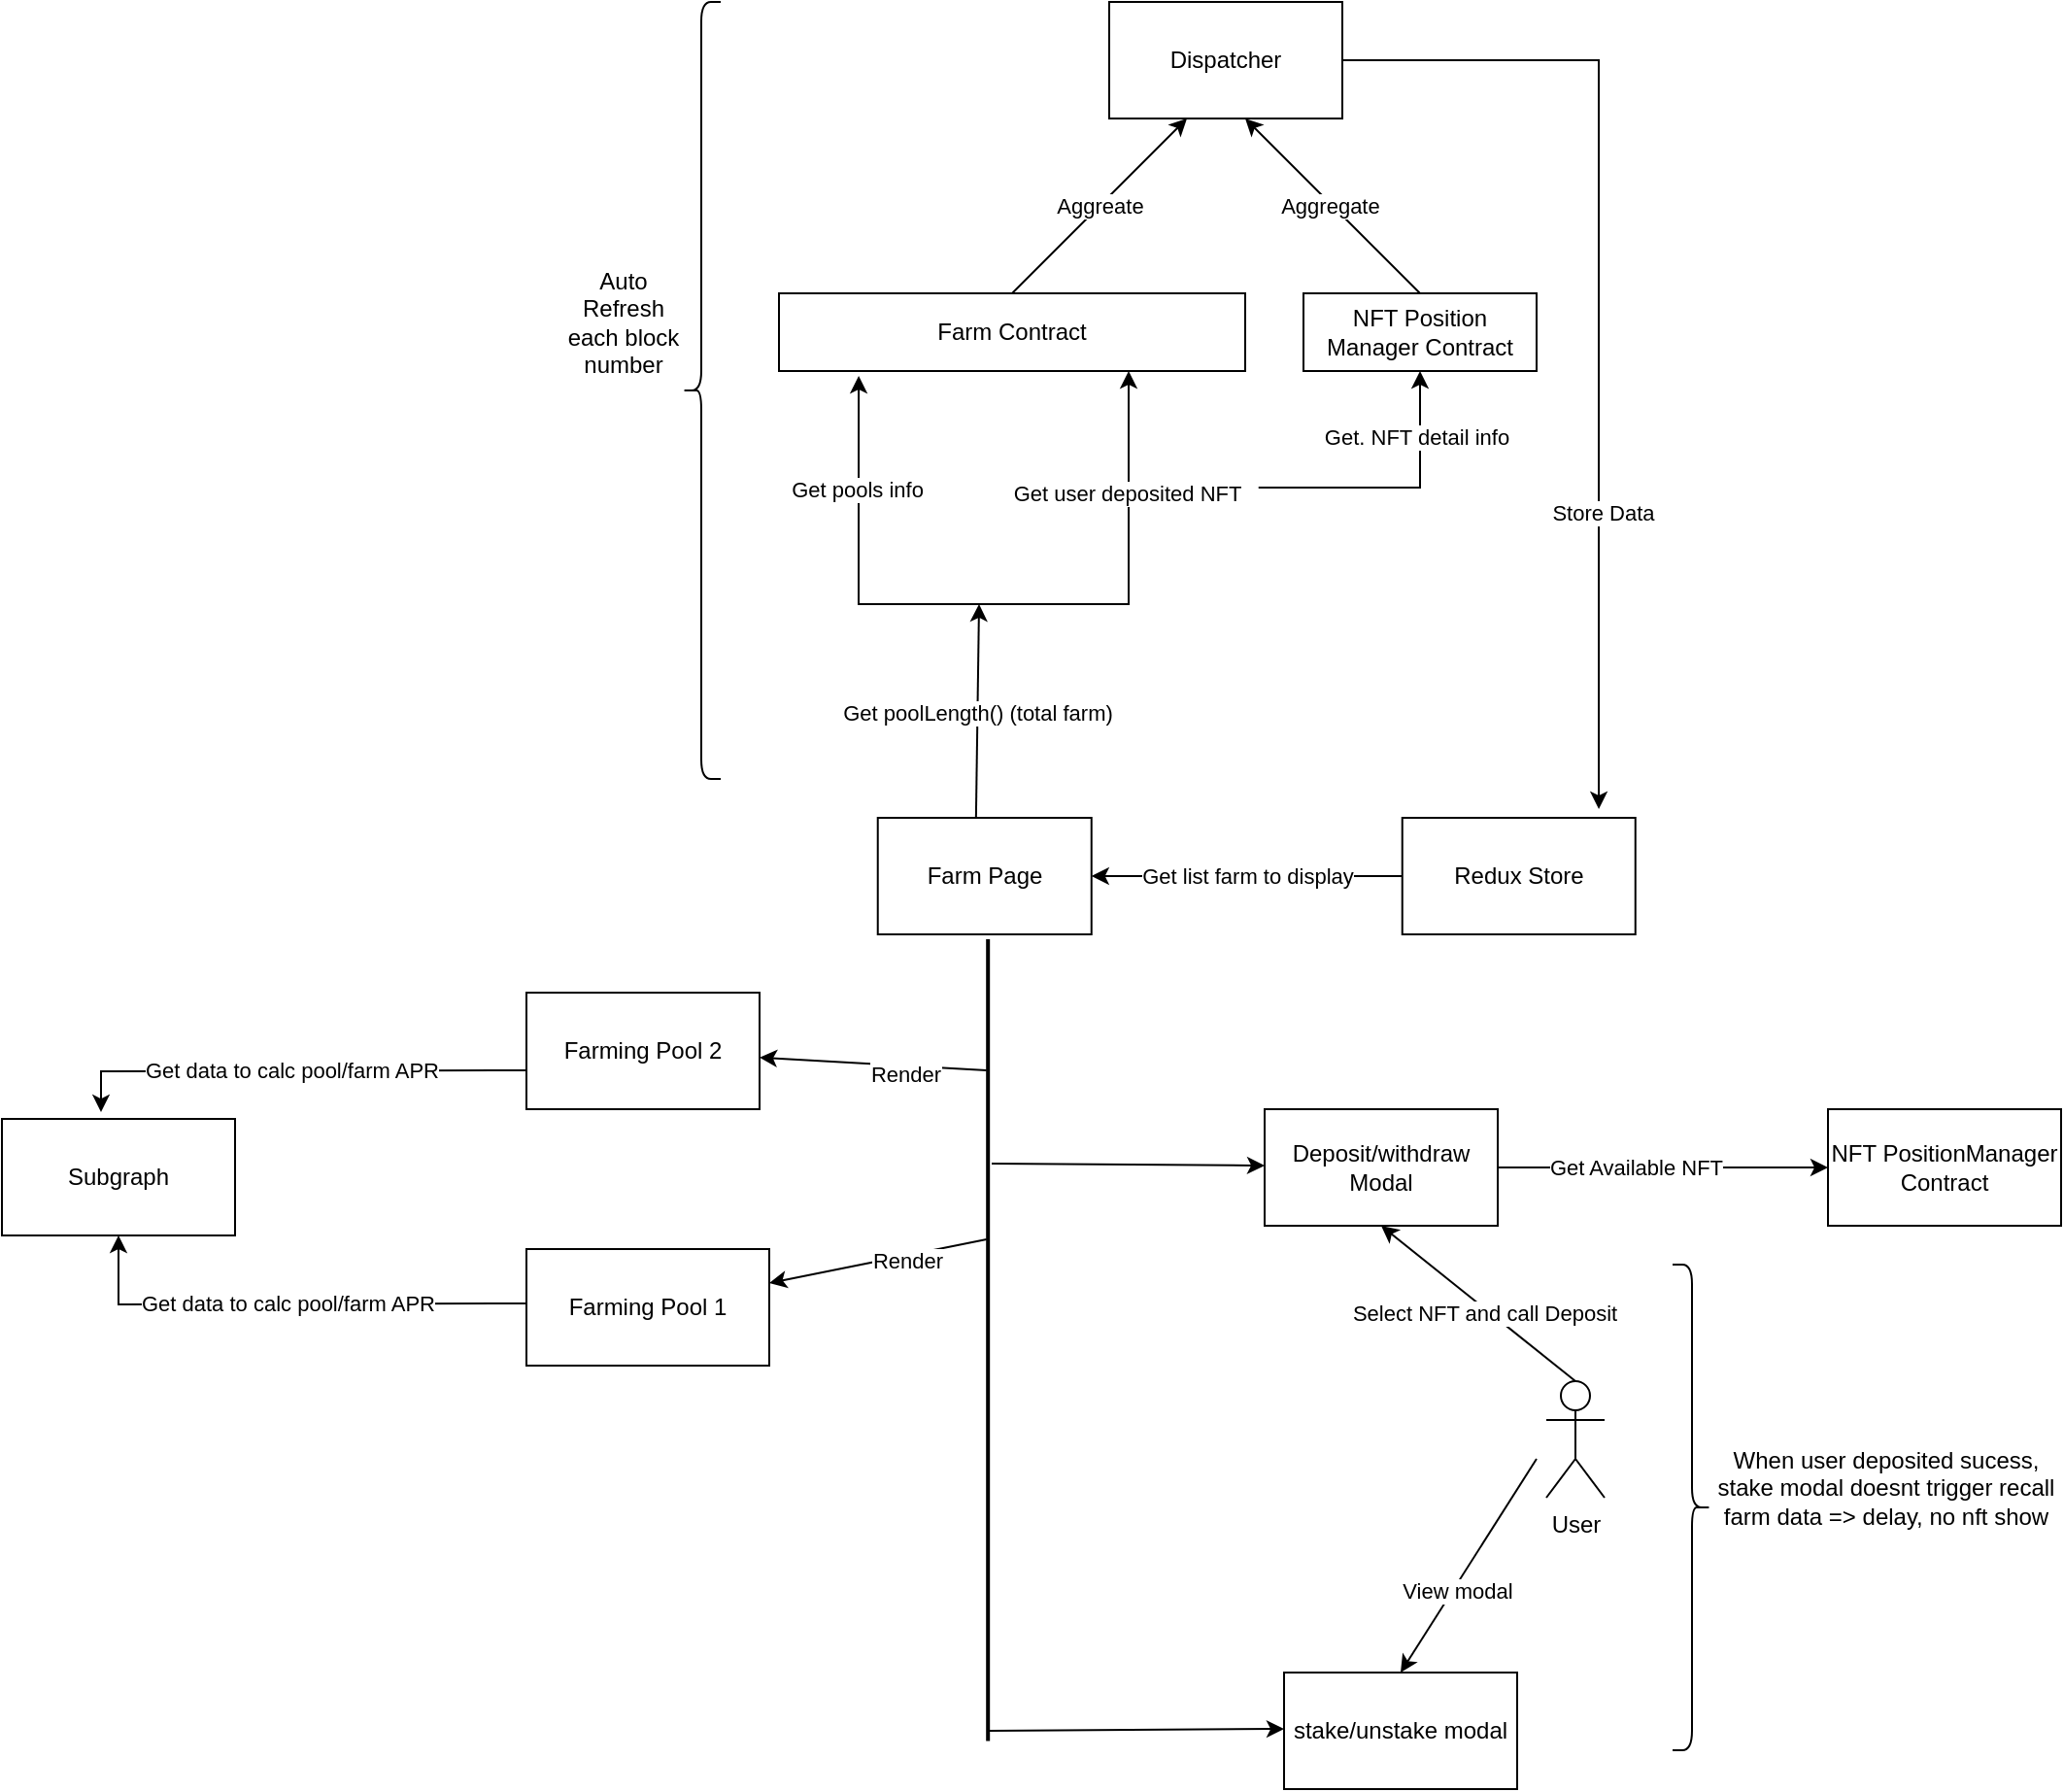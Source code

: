<mxfile version="20.2.7" type="github">
  <diagram id="C5RBs43oDa-KdzZeNtuy" name="Page-1">
    <mxGraphModel dx="2125" dy="813" grid="1" gridSize="10" guides="1" tooltips="1" connect="1" arrows="1" fold="1" page="1" pageScale="1" pageWidth="827" pageHeight="1169" math="0" shadow="0">
      <root>
        <mxCell id="WIyWlLk6GJQsqaUBKTNV-0" />
        <mxCell id="WIyWlLk6GJQsqaUBKTNV-1" parent="WIyWlLk6GJQsqaUBKTNV-0" />
        <mxCell id="KA_FsLk16-9v1-2NPB7d-12" value="Farm Page" style="rounded=0;whiteSpace=wrap;html=1;" vertex="1" parent="WIyWlLk6GJQsqaUBKTNV-1">
          <mxGeometry x="130.87" y="530" width="110" height="60" as="geometry" />
        </mxCell>
        <mxCell id="KA_FsLk16-9v1-2NPB7d-14" value="Redux Store" style="rounded=0;whiteSpace=wrap;html=1;" vertex="1" parent="WIyWlLk6GJQsqaUBKTNV-1">
          <mxGeometry x="400.87" y="530" width="120" height="60" as="geometry" />
        </mxCell>
        <mxCell id="KA_FsLk16-9v1-2NPB7d-16" value="Farm Contract" style="rounded=0;whiteSpace=wrap;html=1;" vertex="1" parent="WIyWlLk6GJQsqaUBKTNV-1">
          <mxGeometry x="80" y="260" width="240" height="40" as="geometry" />
        </mxCell>
        <mxCell id="KA_FsLk16-9v1-2NPB7d-17" value="" style="endArrow=classic;html=1;rounded=0;exitX=0;exitY=0.5;exitDx=0;exitDy=0;" edge="1" parent="WIyWlLk6GJQsqaUBKTNV-1" source="KA_FsLk16-9v1-2NPB7d-14">
          <mxGeometry relative="1" as="geometry">
            <mxPoint x="380.87" y="560" as="sourcePoint" />
            <mxPoint x="240.87" y="560" as="targetPoint" />
          </mxGeometry>
        </mxCell>
        <mxCell id="KA_FsLk16-9v1-2NPB7d-18" value="Get list farm to display" style="edgeLabel;resizable=0;html=1;align=center;verticalAlign=middle;" connectable="0" vertex="1" parent="KA_FsLk16-9v1-2NPB7d-17">
          <mxGeometry relative="1" as="geometry" />
        </mxCell>
        <mxCell id="KA_FsLk16-9v1-2NPB7d-30" value="" style="line;strokeWidth=2;html=1;rotation=-90;" vertex="1" parent="WIyWlLk6GJQsqaUBKTNV-1">
          <mxGeometry x="-18.75" y="793.85" width="412.69" height="10" as="geometry" />
        </mxCell>
        <mxCell id="KA_FsLk16-9v1-2NPB7d-31" value="" style="endArrow=classic;html=1;rounded=0;" edge="1" parent="WIyWlLk6GJQsqaUBKTNV-1" target="KA_FsLk16-9v1-2NPB7d-32">
          <mxGeometry width="50" height="50" relative="1" as="geometry">
            <mxPoint x="186.87" y="747" as="sourcePoint" />
            <mxPoint x="266.87" y="747" as="targetPoint" />
          </mxGeometry>
        </mxCell>
        <mxCell id="KA_FsLk16-9v1-2NPB7d-36" value="Render" style="edgeLabel;html=1;align=center;verticalAlign=middle;resizable=0;points=[];" vertex="1" connectable="0" parent="KA_FsLk16-9v1-2NPB7d-31">
          <mxGeometry x="-0.257" y="1" relative="1" as="geometry">
            <mxPoint y="1" as="offset" />
          </mxGeometry>
        </mxCell>
        <mxCell id="KA_FsLk16-9v1-2NPB7d-65" value="Get data to calc pool/farm APR" style="edgeStyle=orthogonalEdgeStyle;rounded=0;orthogonalLoop=1;jettySize=auto;html=1;entryX=0.5;entryY=1;entryDx=0;entryDy=0;" edge="1" parent="WIyWlLk6GJQsqaUBKTNV-1" target="KA_FsLk16-9v1-2NPB7d-37">
          <mxGeometry relative="1" as="geometry">
            <mxPoint x="-50" y="780" as="sourcePoint" />
          </mxGeometry>
        </mxCell>
        <mxCell id="KA_FsLk16-9v1-2NPB7d-32" value="Farming Pool 1" style="rounded=0;whiteSpace=wrap;html=1;strokeColor=default;" vertex="1" parent="WIyWlLk6GJQsqaUBKTNV-1">
          <mxGeometry x="-50" y="752" width="125" height="60" as="geometry" />
        </mxCell>
        <mxCell id="KA_FsLk16-9v1-2NPB7d-33" value="" style="endArrow=classic;html=1;rounded=0;" edge="1" parent="WIyWlLk6GJQsqaUBKTNV-1" target="KA_FsLk16-9v1-2NPB7d-34">
          <mxGeometry width="50" height="50" relative="1" as="geometry">
            <mxPoint x="186.87" y="660" as="sourcePoint" />
            <mxPoint x="266.87" y="660" as="targetPoint" />
          </mxGeometry>
        </mxCell>
        <mxCell id="KA_FsLk16-9v1-2NPB7d-35" value="Render" style="edgeLabel;html=1;align=center;verticalAlign=middle;resizable=0;points=[];" vertex="1" connectable="0" parent="KA_FsLk16-9v1-2NPB7d-33">
          <mxGeometry x="-0.286" y="3" relative="1" as="geometry">
            <mxPoint y="1" as="offset" />
          </mxGeometry>
        </mxCell>
        <mxCell id="KA_FsLk16-9v1-2NPB7d-66" style="edgeStyle=orthogonalEdgeStyle;rounded=0;orthogonalLoop=1;jettySize=auto;html=1;entryX=0.425;entryY=-0.058;entryDx=0;entryDy=0;entryPerimeter=0;" edge="1" parent="WIyWlLk6GJQsqaUBKTNV-1" target="KA_FsLk16-9v1-2NPB7d-37">
          <mxGeometry relative="1" as="geometry">
            <mxPoint x="-50" y="660" as="sourcePoint" />
          </mxGeometry>
        </mxCell>
        <mxCell id="KA_FsLk16-9v1-2NPB7d-67" value="Get data to calc pool/farm APR" style="edgeLabel;html=1;align=center;verticalAlign=middle;resizable=0;points=[];" vertex="1" connectable="0" parent="KA_FsLk16-9v1-2NPB7d-66">
          <mxGeometry x="0.01" y="-1" relative="1" as="geometry">
            <mxPoint as="offset" />
          </mxGeometry>
        </mxCell>
        <mxCell id="KA_FsLk16-9v1-2NPB7d-34" value="Farming Pool 2" style="rounded=0;whiteSpace=wrap;html=1;strokeColor=default;" vertex="1" parent="WIyWlLk6GJQsqaUBKTNV-1">
          <mxGeometry x="-50" y="620" width="120" height="60" as="geometry" />
        </mxCell>
        <mxCell id="KA_FsLk16-9v1-2NPB7d-37" value="Subgraph" style="rounded=0;whiteSpace=wrap;html=1;strokeColor=default;" vertex="1" parent="WIyWlLk6GJQsqaUBKTNV-1">
          <mxGeometry x="-320" y="685" width="120" height="60" as="geometry" />
        </mxCell>
        <mxCell id="KA_FsLk16-9v1-2NPB7d-43" value="" style="endArrow=classic;html=1;rounded=0;" edge="1" parent="WIyWlLk6GJQsqaUBKTNV-1">
          <mxGeometry width="50" height="50" relative="1" as="geometry">
            <mxPoint x="181.43" y="530" as="sourcePoint" />
            <mxPoint x="183" y="420" as="targetPoint" />
            <Array as="points">
              <mxPoint x="183" y="420" />
            </Array>
          </mxGeometry>
        </mxCell>
        <mxCell id="KA_FsLk16-9v1-2NPB7d-55" value="Get poolLength() (total farm)" style="edgeLabel;html=1;align=center;verticalAlign=middle;resizable=0;points=[];" vertex="1" connectable="0" parent="KA_FsLk16-9v1-2NPB7d-43">
          <mxGeometry x="-0.009" relative="1" as="geometry">
            <mxPoint as="offset" />
          </mxGeometry>
        </mxCell>
        <mxCell id="KA_FsLk16-9v1-2NPB7d-51" value="" style="edgeStyle=segmentEdgeStyle;endArrow=classic;html=1;rounded=0;entryX=0.75;entryY=1;entryDx=0;entryDy=0;" edge="1" parent="WIyWlLk6GJQsqaUBKTNV-1" target="KA_FsLk16-9v1-2NPB7d-16">
          <mxGeometry width="50" height="50" relative="1" as="geometry">
            <mxPoint x="180" y="420" as="sourcePoint" />
            <mxPoint x="230" y="370" as="targetPoint" />
          </mxGeometry>
        </mxCell>
        <mxCell id="KA_FsLk16-9v1-2NPB7d-53" value="Get user deposited NFT" style="edgeLabel;html=1;align=center;verticalAlign=middle;resizable=0;points=[];" vertex="1" connectable="0" parent="KA_FsLk16-9v1-2NPB7d-51">
          <mxGeometry x="0.385" y="1" relative="1" as="geometry">
            <mxPoint y="1" as="offset" />
          </mxGeometry>
        </mxCell>
        <mxCell id="KA_FsLk16-9v1-2NPB7d-54" value="" style="edgeStyle=segmentEdgeStyle;endArrow=classic;html=1;rounded=0;entryX=0.171;entryY=1.063;entryDx=0;entryDy=0;entryPerimeter=0;" edge="1" parent="WIyWlLk6GJQsqaUBKTNV-1" target="KA_FsLk16-9v1-2NPB7d-16">
          <mxGeometry width="50" height="50" relative="1" as="geometry">
            <mxPoint x="180" y="420" as="sourcePoint" />
            <mxPoint x="140" y="340" as="targetPoint" />
            <Array as="points">
              <mxPoint x="121" y="420" />
            </Array>
          </mxGeometry>
        </mxCell>
        <mxCell id="KA_FsLk16-9v1-2NPB7d-56" value="Get pools info" style="edgeLabel;html=1;align=center;verticalAlign=middle;resizable=0;points=[];" vertex="1" connectable="0" parent="KA_FsLk16-9v1-2NPB7d-54">
          <mxGeometry x="0.422" y="-2" relative="1" as="geometry">
            <mxPoint x="-3" y="7" as="offset" />
          </mxGeometry>
        </mxCell>
        <mxCell id="KA_FsLk16-9v1-2NPB7d-57" value="" style="edgeStyle=segmentEdgeStyle;endArrow=classic;html=1;rounded=0;" edge="1" parent="WIyWlLk6GJQsqaUBKTNV-1">
          <mxGeometry width="50" height="50" relative="1" as="geometry">
            <mxPoint x="326.87" y="360" as="sourcePoint" />
            <mxPoint x="410" y="300" as="targetPoint" />
            <Array as="points">
              <mxPoint x="410" y="360" />
              <mxPoint x="410" y="310" />
            </Array>
          </mxGeometry>
        </mxCell>
        <mxCell id="KA_FsLk16-9v1-2NPB7d-58" value="Get. NFT detail info" style="edgeLabel;html=1;align=center;verticalAlign=middle;resizable=0;points=[];" vertex="1" connectable="0" parent="KA_FsLk16-9v1-2NPB7d-57">
          <mxGeometry x="0.532" y="2" relative="1" as="geometry">
            <mxPoint as="offset" />
          </mxGeometry>
        </mxCell>
        <mxCell id="KA_FsLk16-9v1-2NPB7d-59" value="NFT Position Manager Contract" style="rounded=0;whiteSpace=wrap;html=1;strokeColor=default;" vertex="1" parent="WIyWlLk6GJQsqaUBKTNV-1">
          <mxGeometry x="350" y="260" width="120" height="40" as="geometry" />
        </mxCell>
        <mxCell id="KA_FsLk16-9v1-2NPB7d-60" value="Aggreate" style="endArrow=classic;html=1;rounded=0;exitX=0.5;exitY=0;exitDx=0;exitDy=0;" edge="1" parent="WIyWlLk6GJQsqaUBKTNV-1" source="KA_FsLk16-9v1-2NPB7d-16">
          <mxGeometry width="50" height="50" relative="1" as="geometry">
            <mxPoint x="390" y="440" as="sourcePoint" />
            <mxPoint x="290" y="170" as="targetPoint" />
          </mxGeometry>
        </mxCell>
        <mxCell id="KA_FsLk16-9v1-2NPB7d-61" value="Aggregate&amp;nbsp;" style="endArrow=classic;html=1;rounded=0;exitX=0.5;exitY=0;exitDx=0;exitDy=0;" edge="1" parent="WIyWlLk6GJQsqaUBKTNV-1" source="KA_FsLk16-9v1-2NPB7d-59">
          <mxGeometry width="50" height="50" relative="1" as="geometry">
            <mxPoint x="390" y="440" as="sourcePoint" />
            <mxPoint x="320" y="170" as="targetPoint" />
          </mxGeometry>
        </mxCell>
        <mxCell id="KA_FsLk16-9v1-2NPB7d-63" style="edgeStyle=orthogonalEdgeStyle;rounded=0;orthogonalLoop=1;jettySize=auto;html=1;exitX=1;exitY=0.5;exitDx=0;exitDy=0;entryX=0.843;entryY=-0.075;entryDx=0;entryDy=0;entryPerimeter=0;" edge="1" parent="WIyWlLk6GJQsqaUBKTNV-1" source="KA_FsLk16-9v1-2NPB7d-62" target="KA_FsLk16-9v1-2NPB7d-14">
          <mxGeometry relative="1" as="geometry" />
        </mxCell>
        <mxCell id="KA_FsLk16-9v1-2NPB7d-64" value="Store Data" style="edgeLabel;html=1;align=center;verticalAlign=middle;resizable=0;points=[];" vertex="1" connectable="0" parent="KA_FsLk16-9v1-2NPB7d-63">
          <mxGeometry x="0.409" y="2" relative="1" as="geometry">
            <mxPoint as="offset" />
          </mxGeometry>
        </mxCell>
        <mxCell id="KA_FsLk16-9v1-2NPB7d-62" value="Dispatcher" style="rounded=0;whiteSpace=wrap;html=1;strokeColor=default;" vertex="1" parent="WIyWlLk6GJQsqaUBKTNV-1">
          <mxGeometry x="250" y="110" width="120" height="60" as="geometry" />
        </mxCell>
        <mxCell id="KA_FsLk16-9v1-2NPB7d-72" value="User" style="shape=umlActor;verticalLabelPosition=bottom;verticalAlign=top;html=1;outlineConnect=0;strokeColor=default;" vertex="1" parent="WIyWlLk6GJQsqaUBKTNV-1">
          <mxGeometry x="475" y="820" width="30" height="60" as="geometry" />
        </mxCell>
        <mxCell id="KA_FsLk16-9v1-2NPB7d-73" value="" style="endArrow=classic;html=1;rounded=0;exitX=0.72;exitY=0.691;exitDx=0;exitDy=0;exitPerimeter=0;" edge="1" parent="WIyWlLk6GJQsqaUBKTNV-1" source="KA_FsLk16-9v1-2NPB7d-30">
          <mxGeometry width="50" height="50" relative="1" as="geometry">
            <mxPoint x="280" y="740" as="sourcePoint" />
            <mxPoint x="330" y="709" as="targetPoint" />
          </mxGeometry>
        </mxCell>
        <mxCell id="KA_FsLk16-9v1-2NPB7d-76" value="" style="edgeStyle=orthogonalEdgeStyle;rounded=0;orthogonalLoop=1;jettySize=auto;html=1;" edge="1" parent="WIyWlLk6GJQsqaUBKTNV-1" source="KA_FsLk16-9v1-2NPB7d-74" target="KA_FsLk16-9v1-2NPB7d-75">
          <mxGeometry relative="1" as="geometry" />
        </mxCell>
        <mxCell id="KA_FsLk16-9v1-2NPB7d-77" value="Get Available NFT" style="edgeLabel;html=1;align=center;verticalAlign=middle;resizable=0;points=[];" vertex="1" connectable="0" parent="KA_FsLk16-9v1-2NPB7d-76">
          <mxGeometry x="-0.179" y="1" relative="1" as="geometry">
            <mxPoint x="1" y="1" as="offset" />
          </mxGeometry>
        </mxCell>
        <mxCell id="KA_FsLk16-9v1-2NPB7d-74" value="Deposit/withdraw Modal" style="rounded=0;whiteSpace=wrap;html=1;strokeColor=default;" vertex="1" parent="WIyWlLk6GJQsqaUBKTNV-1">
          <mxGeometry x="330" y="680" width="120" height="60" as="geometry" />
        </mxCell>
        <mxCell id="KA_FsLk16-9v1-2NPB7d-75" value="NFT PositionManager Contract" style="rounded=0;whiteSpace=wrap;html=1;strokeColor=default;" vertex="1" parent="WIyWlLk6GJQsqaUBKTNV-1">
          <mxGeometry x="620" y="680" width="120" height="60" as="geometry" />
        </mxCell>
        <mxCell id="KA_FsLk16-9v1-2NPB7d-78" value="" style="endArrow=classic;html=1;rounded=0;entryX=0.5;entryY=1;entryDx=0;entryDy=0;exitX=0.5;exitY=0;exitDx=0;exitDy=0;exitPerimeter=0;" edge="1" parent="WIyWlLk6GJQsqaUBKTNV-1" source="KA_FsLk16-9v1-2NPB7d-72" target="KA_FsLk16-9v1-2NPB7d-74">
          <mxGeometry width="50" height="50" relative="1" as="geometry">
            <mxPoint x="445" y="830" as="sourcePoint" />
            <mxPoint x="315" y="780" as="targetPoint" />
          </mxGeometry>
        </mxCell>
        <mxCell id="KA_FsLk16-9v1-2NPB7d-79" value="Select NFT and call Deposit" style="edgeLabel;html=1;align=center;verticalAlign=middle;resizable=0;points=[];" vertex="1" connectable="0" parent="KA_FsLk16-9v1-2NPB7d-78">
          <mxGeometry x="-0.084" y="2" relative="1" as="geometry">
            <mxPoint as="offset" />
          </mxGeometry>
        </mxCell>
        <mxCell id="KA_FsLk16-9v1-2NPB7d-80" value="" style="shape=curlyBracket;whiteSpace=wrap;html=1;rounded=1;strokeColor=default;" vertex="1" parent="WIyWlLk6GJQsqaUBKTNV-1">
          <mxGeometry x="30" y="110" width="20" height="400" as="geometry" />
        </mxCell>
        <mxCell id="KA_FsLk16-9v1-2NPB7d-81" value="Auto Refresh each block number" style="text;html=1;strokeColor=none;fillColor=none;align=center;verticalAlign=middle;whiteSpace=wrap;rounded=0;" vertex="1" parent="WIyWlLk6GJQsqaUBKTNV-1">
          <mxGeometry x="-30" y="260" width="60" height="30" as="geometry" />
        </mxCell>
        <mxCell id="KA_FsLk16-9v1-2NPB7d-82" value="" style="endArrow=classic;html=1;rounded=0;" edge="1" parent="WIyWlLk6GJQsqaUBKTNV-1">
          <mxGeometry width="50" height="50" relative="1" as="geometry">
            <mxPoint x="188" y="1000" as="sourcePoint" />
            <mxPoint x="340" y="999" as="targetPoint" />
          </mxGeometry>
        </mxCell>
        <mxCell id="KA_FsLk16-9v1-2NPB7d-85" value="stake/unstake modal" style="rounded=0;whiteSpace=wrap;html=1;strokeColor=default;" vertex="1" parent="WIyWlLk6GJQsqaUBKTNV-1">
          <mxGeometry x="340" y="970" width="120" height="60" as="geometry" />
        </mxCell>
        <mxCell id="KA_FsLk16-9v1-2NPB7d-87" value="" style="endArrow=classic;html=1;rounded=0;entryX=0.5;entryY=0;entryDx=0;entryDy=0;" edge="1" parent="WIyWlLk6GJQsqaUBKTNV-1" target="KA_FsLk16-9v1-2NPB7d-85">
          <mxGeometry width="50" height="50" relative="1" as="geometry">
            <mxPoint x="470" y="860" as="sourcePoint" />
            <mxPoint x="320" y="730" as="targetPoint" />
          </mxGeometry>
        </mxCell>
        <mxCell id="KA_FsLk16-9v1-2NPB7d-88" value="View modal" style="edgeLabel;html=1;align=center;verticalAlign=middle;resizable=0;points=[];" vertex="1" connectable="0" parent="KA_FsLk16-9v1-2NPB7d-87">
          <mxGeometry x="0.222" y="1" relative="1" as="geometry">
            <mxPoint x="1" as="offset" />
          </mxGeometry>
        </mxCell>
        <mxCell id="KA_FsLk16-9v1-2NPB7d-89" value="" style="shape=curlyBracket;whiteSpace=wrap;html=1;rounded=1;flipH=1;strokeColor=default;" vertex="1" parent="WIyWlLk6GJQsqaUBKTNV-1">
          <mxGeometry x="540" y="760" width="20" height="250" as="geometry" />
        </mxCell>
        <mxCell id="KA_FsLk16-9v1-2NPB7d-90" value="When user deposited sucess, stake modal doesnt trigger recall farm data =&amp;gt; delay, no nft show" style="text;html=1;strokeColor=none;fillColor=none;align=center;verticalAlign=middle;whiteSpace=wrap;rounded=0;" vertex="1" parent="WIyWlLk6GJQsqaUBKTNV-1">
          <mxGeometry x="560" y="860" width="180" height="30" as="geometry" />
        </mxCell>
      </root>
    </mxGraphModel>
  </diagram>
</mxfile>
